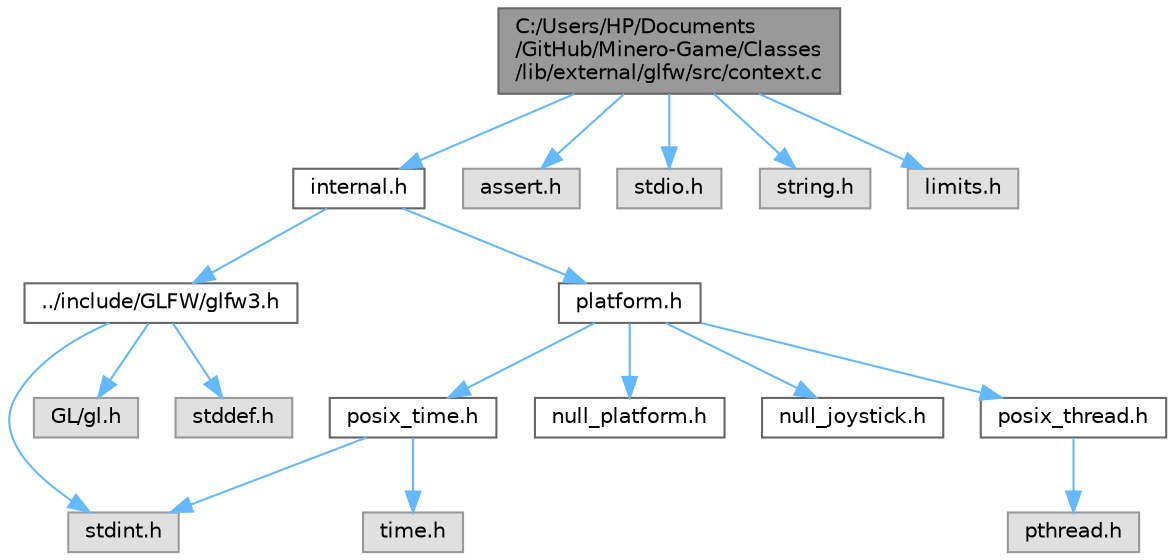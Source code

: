 digraph "C:/Users/HP/Documents/GitHub/Minero-Game/Classes/lib/external/glfw/src/context.c"
{
 // LATEX_PDF_SIZE
  bgcolor="transparent";
  edge [fontname=Helvetica,fontsize=10,labelfontname=Helvetica,labelfontsize=10];
  node [fontname=Helvetica,fontsize=10,shape=box,height=0.2,width=0.4];
  Node1 [id="Node000001",label="C:/Users/HP/Documents\l/GitHub/Minero-Game/Classes\l/lib/external/glfw/src/context.c",height=0.2,width=0.4,color="gray40", fillcolor="grey60", style="filled", fontcolor="black",tooltip=" "];
  Node1 -> Node2 [id="edge35_Node000001_Node000002",color="steelblue1",style="solid",tooltip=" "];
  Node2 [id="Node000002",label="internal.h",height=0.2,width=0.4,color="grey40", fillcolor="white", style="filled",URL="$_classes_2lib_2external_2glfw_2src_2internal_8h.html",tooltip=" "];
  Node2 -> Node3 [id="edge36_Node000002_Node000003",color="steelblue1",style="solid",tooltip=" "];
  Node3 [id="Node000003",label="../include/GLFW/glfw3.h",height=0.2,width=0.4,color="grey40", fillcolor="white", style="filled",URL="$_classes_2lib_2external_2glfw_2include_2_g_l_f_w_2glfw3_8h.html",tooltip="The header of the GLFW 3 API."];
  Node3 -> Node4 [id="edge37_Node000003_Node000004",color="steelblue1",style="solid",tooltip=" "];
  Node4 [id="Node000004",label="stddef.h",height=0.2,width=0.4,color="grey60", fillcolor="#E0E0E0", style="filled",tooltip=" "];
  Node3 -> Node5 [id="edge38_Node000003_Node000005",color="steelblue1",style="solid",tooltip=" "];
  Node5 [id="Node000005",label="stdint.h",height=0.2,width=0.4,color="grey60", fillcolor="#E0E0E0", style="filled",tooltip=" "];
  Node3 -> Node6 [id="edge39_Node000003_Node000006",color="steelblue1",style="solid",tooltip=" "];
  Node6 [id="Node000006",label="GL/gl.h",height=0.2,width=0.4,color="grey60", fillcolor="#E0E0E0", style="filled",tooltip=" "];
  Node2 -> Node7 [id="edge40_Node000002_Node000007",color="steelblue1",style="solid",tooltip=" "];
  Node7 [id="Node000007",label="platform.h",height=0.2,width=0.4,color="grey40", fillcolor="white", style="filled",URL="$_classes_2lib_2external_2glfw_2src_2platform_8h.html",tooltip=" "];
  Node7 -> Node8 [id="edge41_Node000007_Node000008",color="steelblue1",style="solid",tooltip=" "];
  Node8 [id="Node000008",label="null_platform.h",height=0.2,width=0.4,color="grey40", fillcolor="white", style="filled",URL="$_classes_2lib_2external_2glfw_2src_2null__platform_8h.html",tooltip=" "];
  Node7 -> Node9 [id="edge42_Node000007_Node000009",color="steelblue1",style="solid",tooltip=" "];
  Node9 [id="Node000009",label="null_joystick.h",height=0.2,width=0.4,color="grey40", fillcolor="white", style="filled",URL="$_classes_2lib_2external_2glfw_2src_2null__joystick_8h.html",tooltip=" "];
  Node7 -> Node10 [id="edge43_Node000007_Node000010",color="steelblue1",style="solid",tooltip=" "];
  Node10 [id="Node000010",label="posix_thread.h",height=0.2,width=0.4,color="grey40", fillcolor="white", style="filled",URL="$_classes_2lib_2external_2glfw_2src_2posix__thread_8h.html",tooltip=" "];
  Node10 -> Node11 [id="edge44_Node000010_Node000011",color="steelblue1",style="solid",tooltip=" "];
  Node11 [id="Node000011",label="pthread.h",height=0.2,width=0.4,color="grey60", fillcolor="#E0E0E0", style="filled",tooltip=" "];
  Node7 -> Node12 [id="edge45_Node000007_Node000012",color="steelblue1",style="solid",tooltip=" "];
  Node12 [id="Node000012",label="posix_time.h",height=0.2,width=0.4,color="grey40", fillcolor="white", style="filled",URL="$_classes_2lib_2external_2glfw_2src_2posix__time_8h.html",tooltip=" "];
  Node12 -> Node5 [id="edge46_Node000012_Node000005",color="steelblue1",style="solid",tooltip=" "];
  Node12 -> Node13 [id="edge47_Node000012_Node000013",color="steelblue1",style="solid",tooltip=" "];
  Node13 [id="Node000013",label="time.h",height=0.2,width=0.4,color="grey60", fillcolor="#E0E0E0", style="filled",tooltip=" "];
  Node1 -> Node14 [id="edge48_Node000001_Node000014",color="steelblue1",style="solid",tooltip=" "];
  Node14 [id="Node000014",label="assert.h",height=0.2,width=0.4,color="grey60", fillcolor="#E0E0E0", style="filled",tooltip=" "];
  Node1 -> Node15 [id="edge49_Node000001_Node000015",color="steelblue1",style="solid",tooltip=" "];
  Node15 [id="Node000015",label="stdio.h",height=0.2,width=0.4,color="grey60", fillcolor="#E0E0E0", style="filled",tooltip=" "];
  Node1 -> Node16 [id="edge50_Node000001_Node000016",color="steelblue1",style="solid",tooltip=" "];
  Node16 [id="Node000016",label="string.h",height=0.2,width=0.4,color="grey60", fillcolor="#E0E0E0", style="filled",tooltip=" "];
  Node1 -> Node17 [id="edge51_Node000001_Node000017",color="steelblue1",style="solid",tooltip=" "];
  Node17 [id="Node000017",label="limits.h",height=0.2,width=0.4,color="grey60", fillcolor="#E0E0E0", style="filled",tooltip=" "];
}

